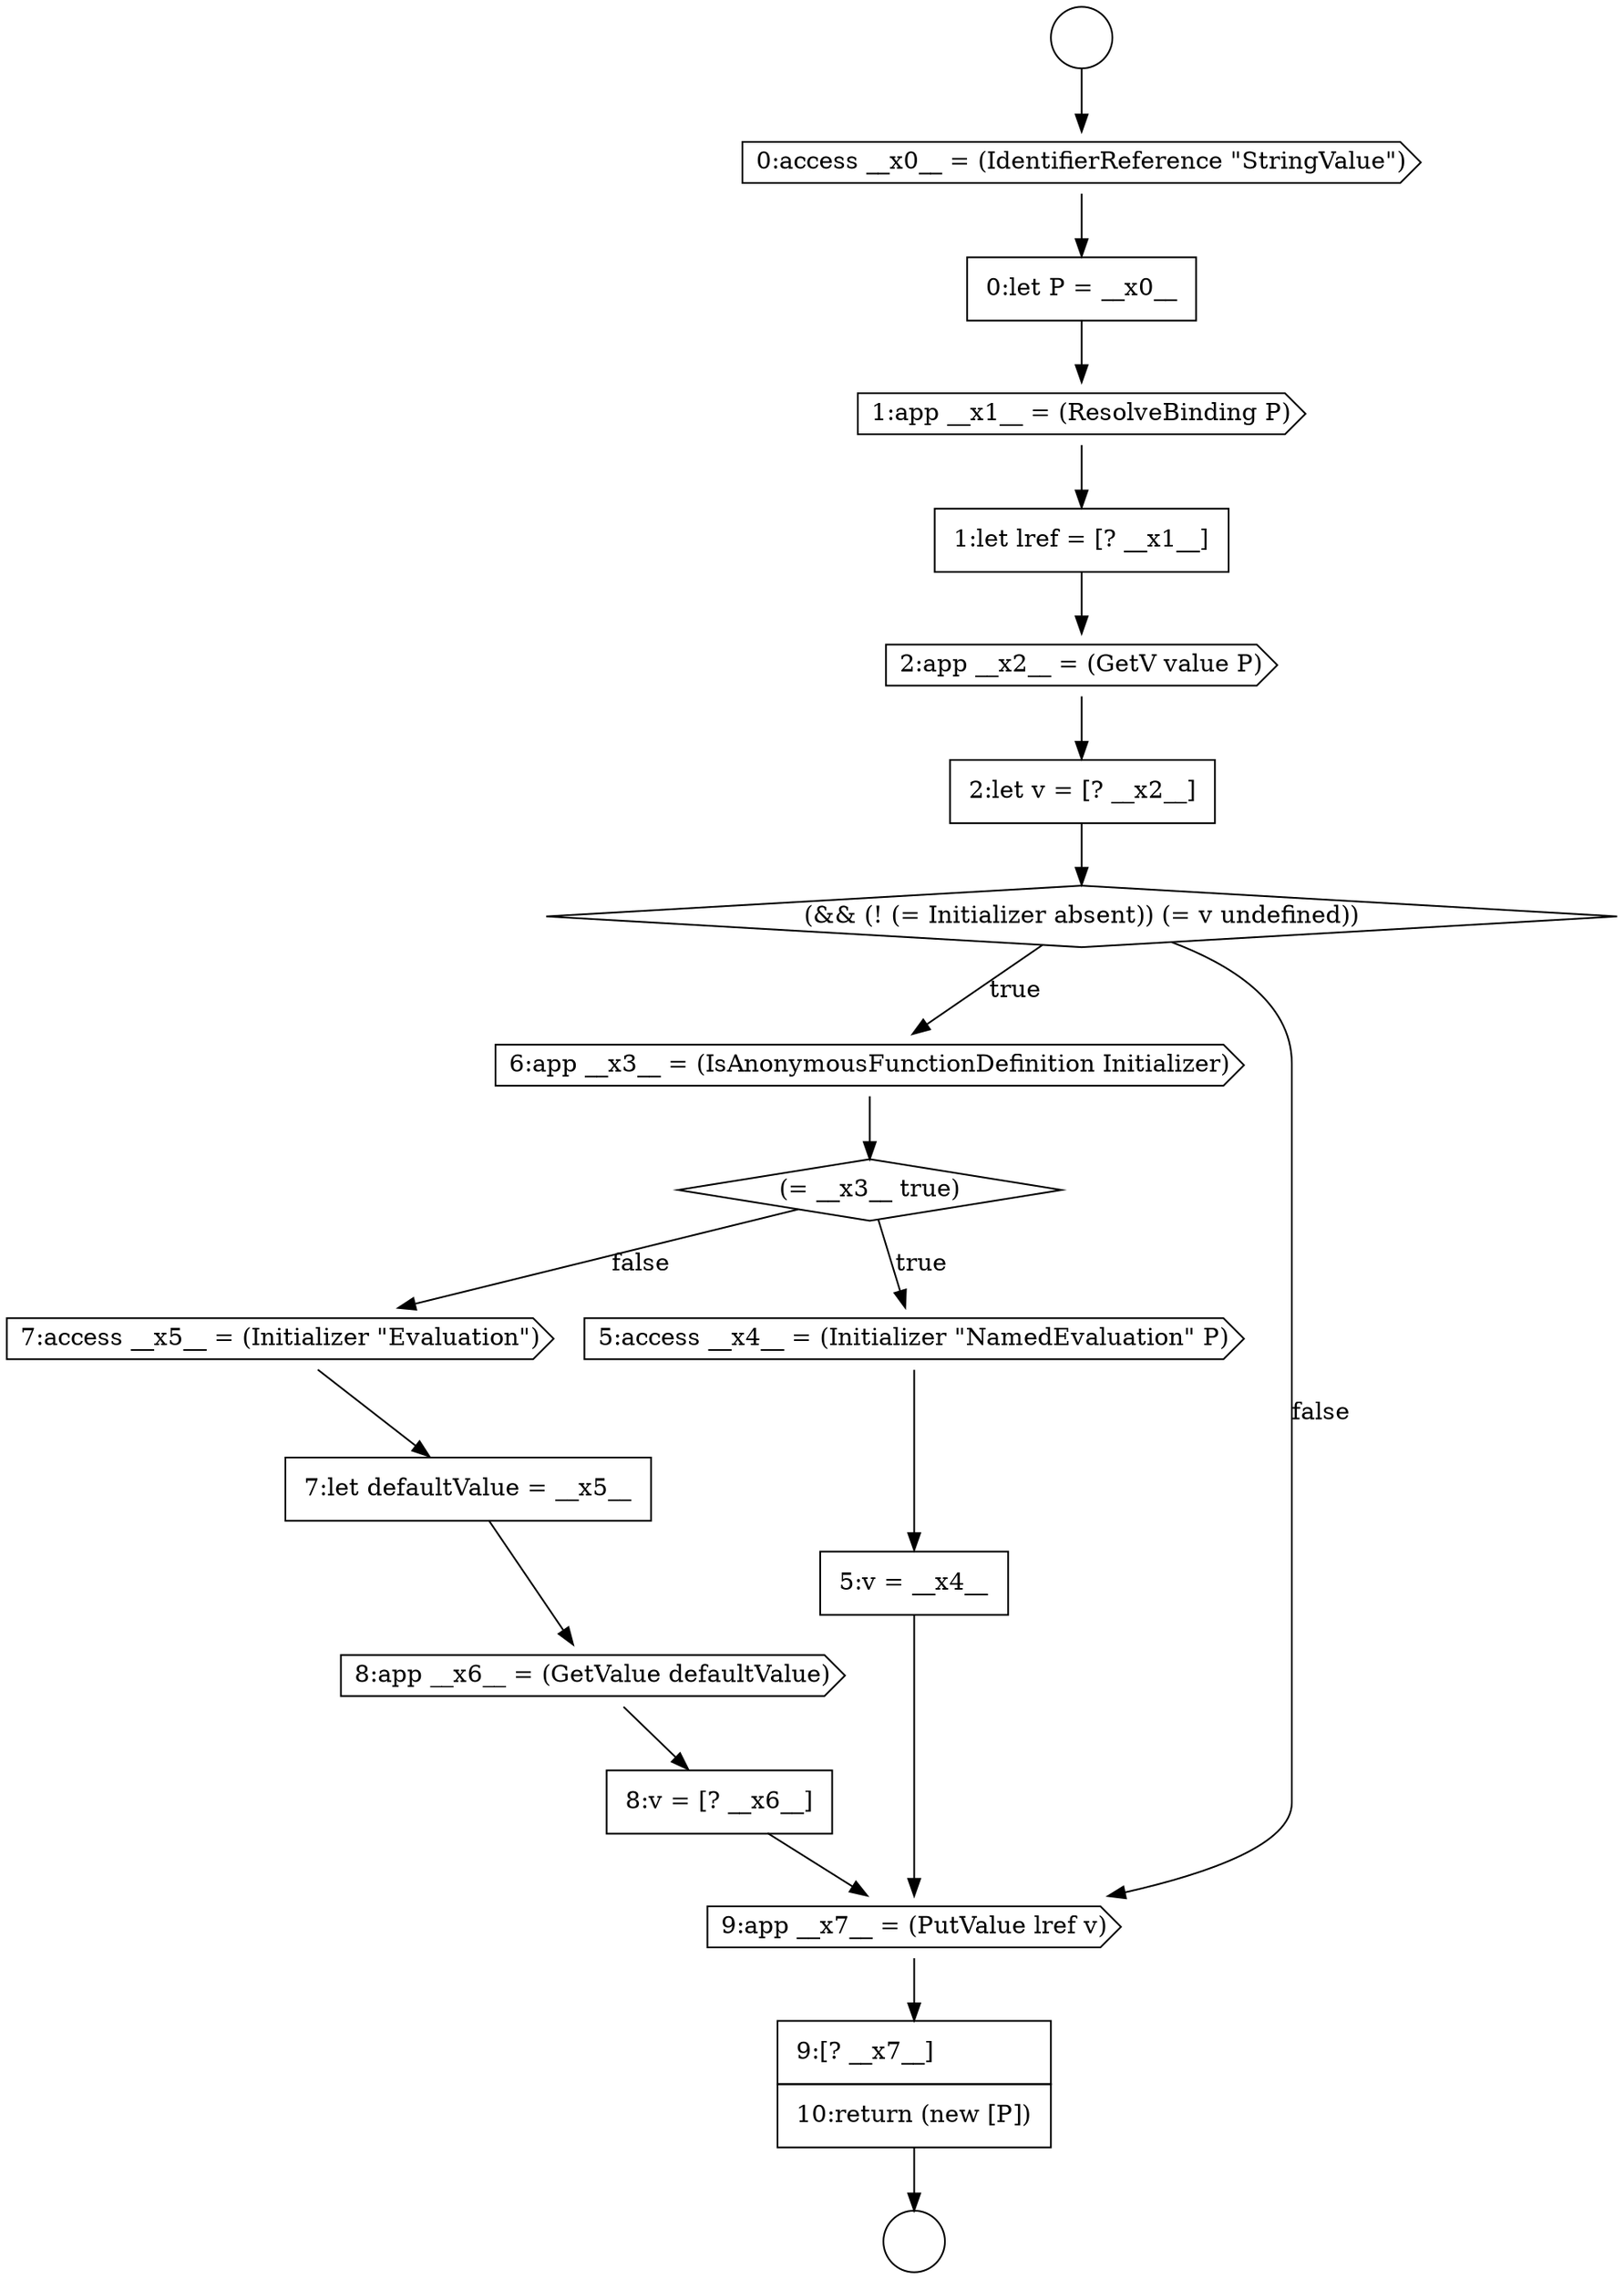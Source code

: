 digraph {
  node5820 [shape=cds, label=<<font color="black">1:app __x1__ = (ResolveBinding P)</font>> color="black" fillcolor="white" style=filled]
  node5825 [shape=cds, label=<<font color="black">6:app __x3__ = (IsAnonymousFunctionDefinition Initializer)</font>> color="black" fillcolor="white" style=filled]
  node5829 [shape=cds, label=<<font color="black">7:access __x5__ = (Initializer &quot;Evaluation&quot;)</font>> color="black" fillcolor="white" style=filled]
  node5834 [shape=none, margin=0, label=<<font color="black">
    <table border="0" cellborder="1" cellspacing="0" cellpadding="10">
      <tr><td align="left">9:[? __x7__]</td></tr>
      <tr><td align="left">10:return (new [P])</td></tr>
    </table>
  </font>> color="black" fillcolor="white" style=filled]
  node5826 [shape=diamond, label=<<font color="black">(= __x3__ true)</font>> color="black" fillcolor="white" style=filled]
  node5823 [shape=none, margin=0, label=<<font color="black">
    <table border="0" cellborder="1" cellspacing="0" cellpadding="10">
      <tr><td align="left">2:let v = [? __x2__]</td></tr>
    </table>
  </font>> color="black" fillcolor="white" style=filled]
  node5833 [shape=cds, label=<<font color="black">9:app __x7__ = (PutValue lref v)</font>> color="black" fillcolor="white" style=filled]
  node5831 [shape=cds, label=<<font color="black">8:app __x6__ = (GetValue defaultValue)</font>> color="black" fillcolor="white" style=filled]
  node5827 [shape=cds, label=<<font color="black">5:access __x4__ = (Initializer &quot;NamedEvaluation&quot; P)</font>> color="black" fillcolor="white" style=filled]
  node5816 [shape=circle label=" " color="black" fillcolor="white" style=filled]
  node5817 [shape=circle label=" " color="black" fillcolor="white" style=filled]
  node5822 [shape=cds, label=<<font color="black">2:app __x2__ = (GetV value P)</font>> color="black" fillcolor="white" style=filled]
  node5832 [shape=none, margin=0, label=<<font color="black">
    <table border="0" cellborder="1" cellspacing="0" cellpadding="10">
      <tr><td align="left">8:v = [? __x6__]</td></tr>
    </table>
  </font>> color="black" fillcolor="white" style=filled]
  node5828 [shape=none, margin=0, label=<<font color="black">
    <table border="0" cellborder="1" cellspacing="0" cellpadding="10">
      <tr><td align="left">5:v = __x4__</td></tr>
    </table>
  </font>> color="black" fillcolor="white" style=filled]
  node5821 [shape=none, margin=0, label=<<font color="black">
    <table border="0" cellborder="1" cellspacing="0" cellpadding="10">
      <tr><td align="left">1:let lref = [? __x1__]</td></tr>
    </table>
  </font>> color="black" fillcolor="white" style=filled]
  node5819 [shape=none, margin=0, label=<<font color="black">
    <table border="0" cellborder="1" cellspacing="0" cellpadding="10">
      <tr><td align="left">0:let P = __x0__</td></tr>
    </table>
  </font>> color="black" fillcolor="white" style=filled]
  node5824 [shape=diamond, label=<<font color="black">(&amp;&amp; (! (= Initializer absent)) (= v undefined))</font>> color="black" fillcolor="white" style=filled]
  node5830 [shape=none, margin=0, label=<<font color="black">
    <table border="0" cellborder="1" cellspacing="0" cellpadding="10">
      <tr><td align="left">7:let defaultValue = __x5__</td></tr>
    </table>
  </font>> color="black" fillcolor="white" style=filled]
  node5818 [shape=cds, label=<<font color="black">0:access __x0__ = (IdentifierReference &quot;StringValue&quot;)</font>> color="black" fillcolor="white" style=filled]
  node5822 -> node5823 [ color="black"]
  node5827 -> node5828 [ color="black"]
  node5823 -> node5824 [ color="black"]
  node5816 -> node5818 [ color="black"]
  node5821 -> node5822 [ color="black"]
  node5826 -> node5827 [label=<<font color="black">true</font>> color="black"]
  node5826 -> node5829 [label=<<font color="black">false</font>> color="black"]
  node5830 -> node5831 [ color="black"]
  node5820 -> node5821 [ color="black"]
  node5829 -> node5830 [ color="black"]
  node5828 -> node5833 [ color="black"]
  node5834 -> node5817 [ color="black"]
  node5824 -> node5825 [label=<<font color="black">true</font>> color="black"]
  node5824 -> node5833 [label=<<font color="black">false</font>> color="black"]
  node5833 -> node5834 [ color="black"]
  node5819 -> node5820 [ color="black"]
  node5832 -> node5833 [ color="black"]
  node5831 -> node5832 [ color="black"]
  node5818 -> node5819 [ color="black"]
  node5825 -> node5826 [ color="black"]
}
